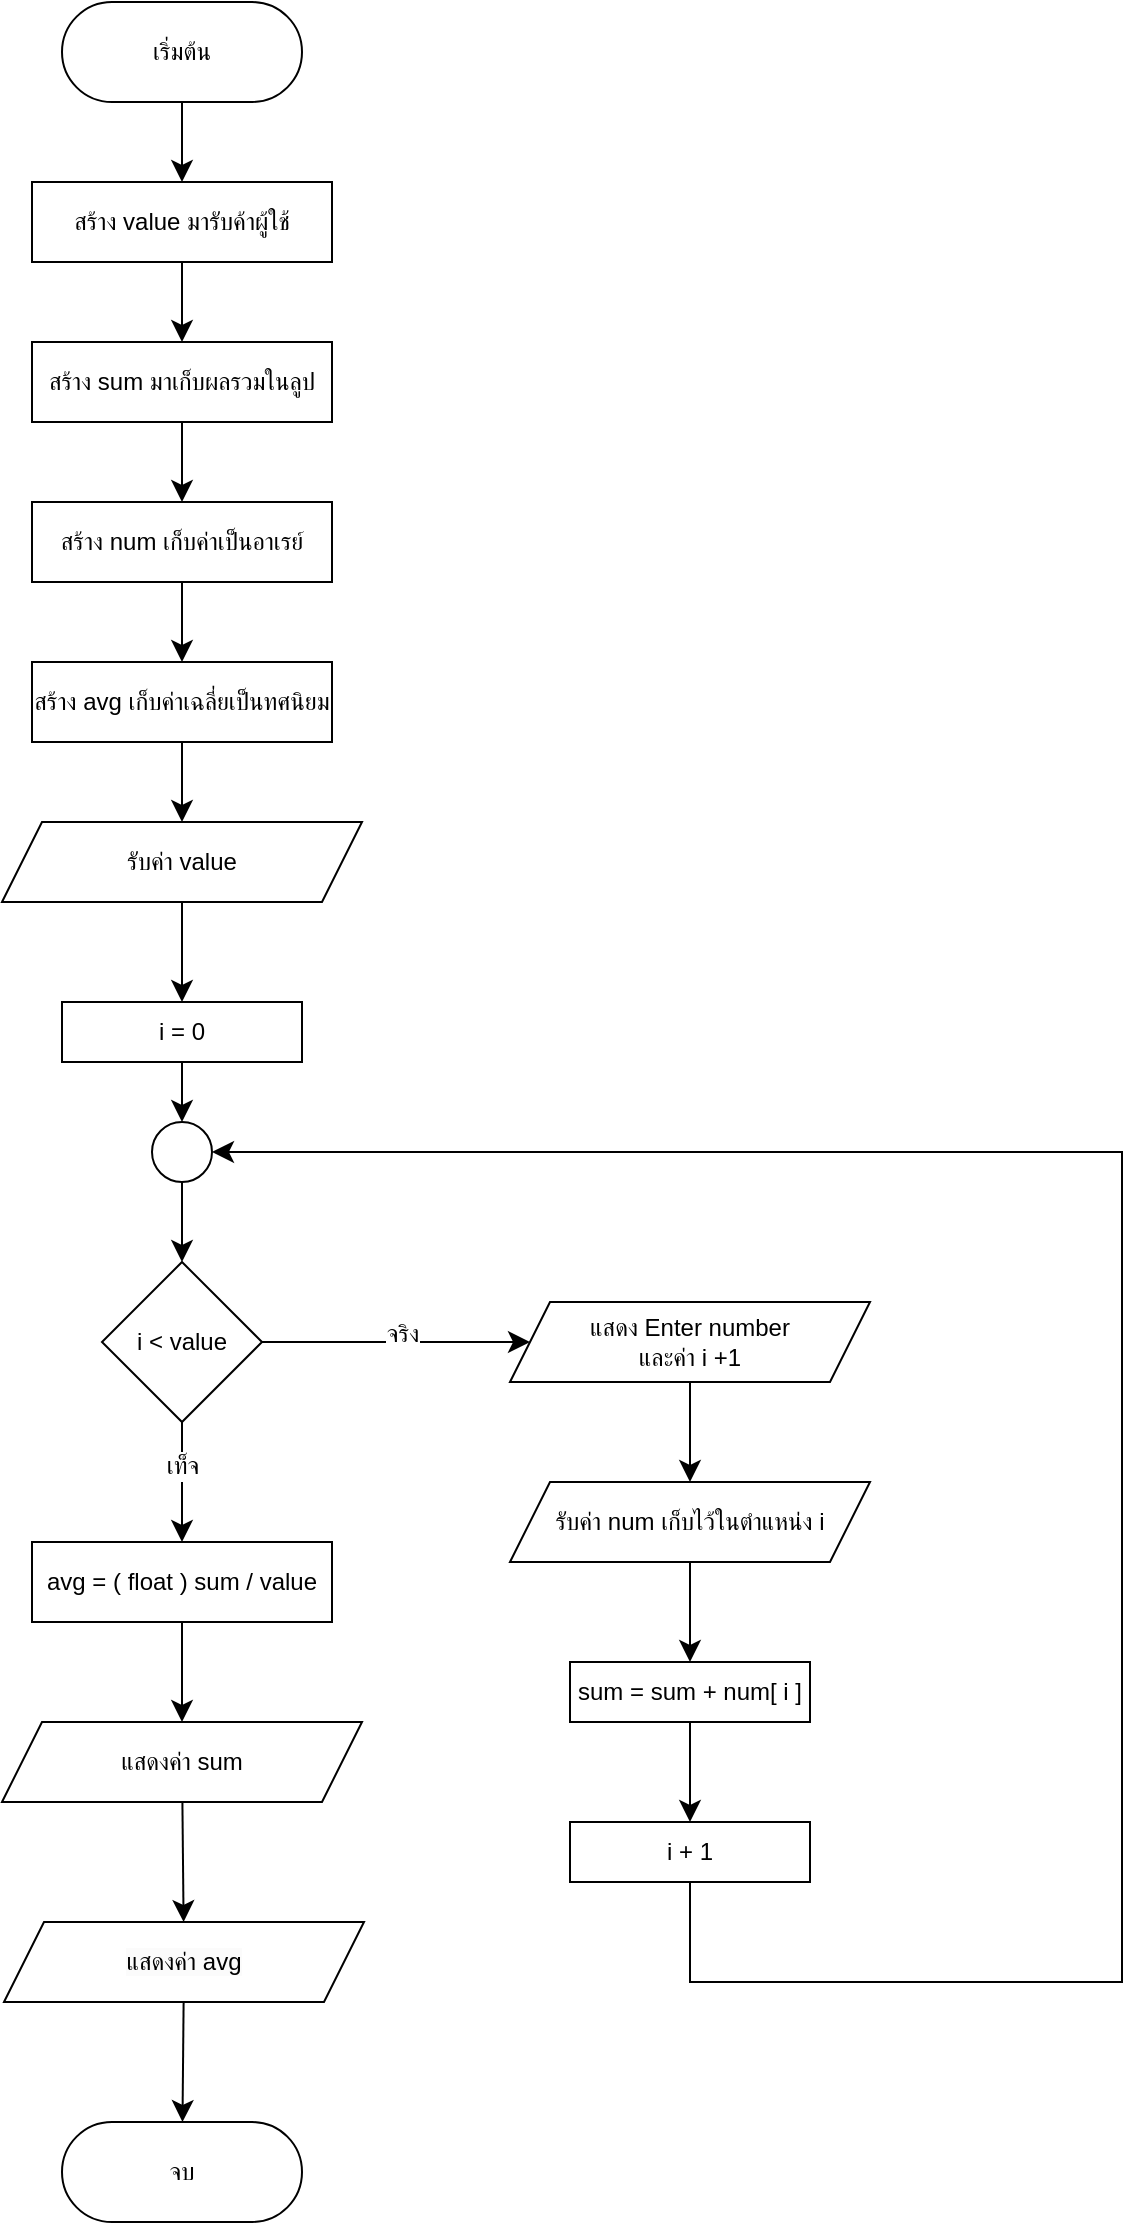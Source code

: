 <mxfile version="25.0.3">
  <diagram name="หน้า-1" id="op5KAp0KRE8NkX5L69Sa">
    <mxGraphModel dx="807" dy="815" grid="1" gridSize="10" guides="1" tooltips="1" connect="1" arrows="1" fold="1" page="1" pageScale="1" pageWidth="827" pageHeight="1169" math="0" shadow="0">
      <root>
        <mxCell id="0" />
        <mxCell id="1" parent="0" />
        <mxCell id="hztvCsiQBSSxoYdSa1Fd-7" value="" style="edgeStyle=none;curved=1;orthogonalLoop=1;jettySize=auto;html=1;fontSize=12;startSize=8;endSize=8;" edge="1" parent="1" source="hztvCsiQBSSxoYdSa1Fd-5" target="hztvCsiQBSSxoYdSa1Fd-6">
          <mxGeometry relative="1" as="geometry" />
        </mxCell>
        <mxCell id="hztvCsiQBSSxoYdSa1Fd-5" value="เริ่มต้น" style="rounded=1;whiteSpace=wrap;html=1;arcSize=50;" vertex="1" parent="1">
          <mxGeometry x="190" y="10" width="120" height="50" as="geometry" />
        </mxCell>
        <mxCell id="hztvCsiQBSSxoYdSa1Fd-9" value="" style="edgeStyle=none;curved=1;orthogonalLoop=1;jettySize=auto;html=1;fontSize=12;startSize=8;endSize=8;" edge="1" parent="1" source="hztvCsiQBSSxoYdSa1Fd-6" target="hztvCsiQBSSxoYdSa1Fd-8">
          <mxGeometry relative="1" as="geometry" />
        </mxCell>
        <mxCell id="hztvCsiQBSSxoYdSa1Fd-6" value="สร้าง value มารับค้าผู้ใช้" style="rounded=0;whiteSpace=wrap;html=1;" vertex="1" parent="1">
          <mxGeometry x="175" y="100" width="150" height="40" as="geometry" />
        </mxCell>
        <mxCell id="hztvCsiQBSSxoYdSa1Fd-13" style="edgeStyle=none;curved=1;orthogonalLoop=1;jettySize=auto;html=1;exitX=0.5;exitY=1;exitDx=0;exitDy=0;entryX=0.5;entryY=0;entryDx=0;entryDy=0;fontSize=12;startSize=8;endSize=8;" edge="1" parent="1" source="hztvCsiQBSSxoYdSa1Fd-8" target="hztvCsiQBSSxoYdSa1Fd-12">
          <mxGeometry relative="1" as="geometry" />
        </mxCell>
        <mxCell id="hztvCsiQBSSxoYdSa1Fd-8" value="สร้าง sum มาเก็บผลรวมในลูป" style="rounded=0;whiteSpace=wrap;html=1;" vertex="1" parent="1">
          <mxGeometry x="175" y="180" width="150" height="40" as="geometry" />
        </mxCell>
        <mxCell id="hztvCsiQBSSxoYdSa1Fd-15" style="edgeStyle=none;curved=1;orthogonalLoop=1;jettySize=auto;html=1;exitX=0.5;exitY=1;exitDx=0;exitDy=0;entryX=0.5;entryY=0;entryDx=0;entryDy=0;fontSize=12;startSize=8;endSize=8;" edge="1" parent="1" source="hztvCsiQBSSxoYdSa1Fd-12" target="hztvCsiQBSSxoYdSa1Fd-14">
          <mxGeometry relative="1" as="geometry" />
        </mxCell>
        <mxCell id="hztvCsiQBSSxoYdSa1Fd-12" value="สร้าง num เก็บค่าเป็นอาเรย์" style="rounded=0;whiteSpace=wrap;html=1;" vertex="1" parent="1">
          <mxGeometry x="175" y="260" width="150" height="40" as="geometry" />
        </mxCell>
        <mxCell id="hztvCsiQBSSxoYdSa1Fd-17" style="edgeStyle=none;curved=1;orthogonalLoop=1;jettySize=auto;html=1;exitX=0.5;exitY=1;exitDx=0;exitDy=0;entryX=0.5;entryY=0;entryDx=0;entryDy=0;fontSize=12;startSize=8;endSize=8;" edge="1" parent="1" source="hztvCsiQBSSxoYdSa1Fd-14" target="hztvCsiQBSSxoYdSa1Fd-16">
          <mxGeometry relative="1" as="geometry" />
        </mxCell>
        <mxCell id="hztvCsiQBSSxoYdSa1Fd-14" value="สร้าง avg เก็บค่าเฉลี่ยเป็นทศนิยม" style="rounded=0;whiteSpace=wrap;html=1;" vertex="1" parent="1">
          <mxGeometry x="175" y="340" width="150" height="40" as="geometry" />
        </mxCell>
        <mxCell id="hztvCsiQBSSxoYdSa1Fd-19" value="" style="edgeStyle=none;curved=1;orthogonalLoop=1;jettySize=auto;html=1;fontSize=12;startSize=8;endSize=8;" edge="1" parent="1" source="hztvCsiQBSSxoYdSa1Fd-22" target="hztvCsiQBSSxoYdSa1Fd-18">
          <mxGeometry relative="1" as="geometry" />
        </mxCell>
        <mxCell id="hztvCsiQBSSxoYdSa1Fd-16" value="รับค่า value" style="shape=parallelogram;perimeter=parallelogramPerimeter;whiteSpace=wrap;html=1;fixedSize=1;" vertex="1" parent="1">
          <mxGeometry x="160" y="420" width="180" height="40" as="geometry" />
        </mxCell>
        <mxCell id="hztvCsiQBSSxoYdSa1Fd-25" value="" style="edgeStyle=none;curved=1;orthogonalLoop=1;jettySize=auto;html=1;fontSize=12;startSize=8;endSize=8;" edge="1" parent="1" source="hztvCsiQBSSxoYdSa1Fd-18" target="hztvCsiQBSSxoYdSa1Fd-24">
          <mxGeometry relative="1" as="geometry" />
        </mxCell>
        <mxCell id="hztvCsiQBSSxoYdSa1Fd-26" value="เท็จ" style="edgeLabel;html=1;align=center;verticalAlign=middle;resizable=0;points=[];fontSize=12;" vertex="1" connectable="0" parent="hztvCsiQBSSxoYdSa1Fd-25">
          <mxGeometry x="-0.273" relative="1" as="geometry">
            <mxPoint as="offset" />
          </mxGeometry>
        </mxCell>
        <mxCell id="hztvCsiQBSSxoYdSa1Fd-34" value="" style="edgeStyle=none;curved=1;orthogonalLoop=1;jettySize=auto;html=1;fontSize=12;startSize=8;endSize=8;" edge="1" parent="1" source="hztvCsiQBSSxoYdSa1Fd-18" target="hztvCsiQBSSxoYdSa1Fd-33">
          <mxGeometry relative="1" as="geometry" />
        </mxCell>
        <mxCell id="hztvCsiQBSSxoYdSa1Fd-43" value="จริง" style="edgeLabel;html=1;align=center;verticalAlign=middle;resizable=0;points=[];fontSize=12;" vertex="1" connectable="0" parent="hztvCsiQBSSxoYdSa1Fd-34">
          <mxGeometry x="0.036" y="4" relative="1" as="geometry">
            <mxPoint as="offset" />
          </mxGeometry>
        </mxCell>
        <mxCell id="hztvCsiQBSSxoYdSa1Fd-18" value="i &lt; value" style="rhombus;whiteSpace=wrap;html=1;" vertex="1" parent="1">
          <mxGeometry x="210" y="640" width="80" height="80" as="geometry" />
        </mxCell>
        <mxCell id="hztvCsiQBSSxoYdSa1Fd-21" value="" style="edgeStyle=none;curved=1;orthogonalLoop=1;jettySize=auto;html=1;fontSize=12;startSize=8;endSize=8;" edge="1" parent="1" source="hztvCsiQBSSxoYdSa1Fd-16" target="hztvCsiQBSSxoYdSa1Fd-20">
          <mxGeometry relative="1" as="geometry">
            <mxPoint x="250" y="460" as="sourcePoint" />
            <mxPoint x="250" y="585" as="targetPoint" />
          </mxGeometry>
        </mxCell>
        <mxCell id="hztvCsiQBSSxoYdSa1Fd-20" value="i = 0" style="rounded=0;whiteSpace=wrap;html=1;" vertex="1" parent="1">
          <mxGeometry x="190" y="510" width="120" height="30" as="geometry" />
        </mxCell>
        <mxCell id="hztvCsiQBSSxoYdSa1Fd-23" value="" style="edgeStyle=none;curved=1;orthogonalLoop=1;jettySize=auto;html=1;fontSize=12;startSize=8;endSize=8;" edge="1" parent="1" source="hztvCsiQBSSxoYdSa1Fd-20" target="hztvCsiQBSSxoYdSa1Fd-22">
          <mxGeometry relative="1" as="geometry">
            <mxPoint x="250" y="540" as="sourcePoint" />
            <mxPoint x="250" y="640" as="targetPoint" />
          </mxGeometry>
        </mxCell>
        <mxCell id="hztvCsiQBSSxoYdSa1Fd-22" value="" style="ellipse;whiteSpace=wrap;html=1;aspect=fixed;" vertex="1" parent="1">
          <mxGeometry x="235" y="570" width="30" height="30" as="geometry" />
        </mxCell>
        <mxCell id="hztvCsiQBSSxoYdSa1Fd-29" value="" style="edgeStyle=none;curved=1;orthogonalLoop=1;jettySize=auto;html=1;fontSize=12;startSize=8;endSize=8;" edge="1" parent="1" source="hztvCsiQBSSxoYdSa1Fd-27" target="hztvCsiQBSSxoYdSa1Fd-28">
          <mxGeometry relative="1" as="geometry" />
        </mxCell>
        <mxCell id="hztvCsiQBSSxoYdSa1Fd-24" value="avg = ( float ) sum / value" style="rounded=0;whiteSpace=wrap;html=1;" vertex="1" parent="1">
          <mxGeometry x="175" y="780" width="150" height="40" as="geometry" />
        </mxCell>
        <mxCell id="hztvCsiQBSSxoYdSa1Fd-32" value="" style="edgeStyle=none;curved=1;orthogonalLoop=1;jettySize=auto;html=1;fontSize=12;startSize=8;endSize=8;" edge="1" parent="1" source="hztvCsiQBSSxoYdSa1Fd-28" target="hztvCsiQBSSxoYdSa1Fd-31">
          <mxGeometry relative="1" as="geometry" />
        </mxCell>
        <mxCell id="hztvCsiQBSSxoYdSa1Fd-28" value="&lt;span style=&quot;color: rgb(0, 0, 0); font-family: Helvetica; font-size: 12px; font-style: normal; font-variant-ligatures: normal; font-variant-caps: normal; font-weight: 400; letter-spacing: normal; orphans: 2; text-align: center; text-indent: 0px; text-transform: none; widows: 2; word-spacing: 0px; -webkit-text-stroke-width: 0px; white-space: normal; background-color: rgb(251, 251, 251); text-decoration-thickness: initial; text-decoration-style: initial; text-decoration-color: initial; display: inline !important; float: none;&quot;&gt;แสดงค่า avg&lt;/span&gt;" style="shape=parallelogram;perimeter=parallelogramPerimeter;whiteSpace=wrap;html=1;fixedSize=1;" vertex="1" parent="1">
          <mxGeometry x="161" y="970" width="180" height="40" as="geometry" />
        </mxCell>
        <mxCell id="hztvCsiQBSSxoYdSa1Fd-30" value="" style="edgeStyle=none;curved=1;orthogonalLoop=1;jettySize=auto;html=1;fontSize=12;startSize=8;endSize=8;" edge="1" parent="1" source="hztvCsiQBSSxoYdSa1Fd-24" target="hztvCsiQBSSxoYdSa1Fd-27">
          <mxGeometry relative="1" as="geometry">
            <mxPoint x="250" y="820" as="sourcePoint" />
            <mxPoint x="250" y="970" as="targetPoint" />
          </mxGeometry>
        </mxCell>
        <mxCell id="hztvCsiQBSSxoYdSa1Fd-27" value="แสดงค่า sum" style="shape=parallelogram;perimeter=parallelogramPerimeter;whiteSpace=wrap;html=1;fixedSize=1;" vertex="1" parent="1">
          <mxGeometry x="160" y="870" width="180" height="40" as="geometry" />
        </mxCell>
        <mxCell id="hztvCsiQBSSxoYdSa1Fd-31" value="จบ" style="rounded=1;whiteSpace=wrap;html=1;arcSize=50;" vertex="1" parent="1">
          <mxGeometry x="190" y="1070" width="120" height="50" as="geometry" />
        </mxCell>
        <mxCell id="hztvCsiQBSSxoYdSa1Fd-36" value="" style="edgeStyle=none;curved=1;orthogonalLoop=1;jettySize=auto;html=1;fontSize=12;startSize=8;endSize=8;" edge="1" parent="1" source="hztvCsiQBSSxoYdSa1Fd-33" target="hztvCsiQBSSxoYdSa1Fd-35">
          <mxGeometry relative="1" as="geometry" />
        </mxCell>
        <mxCell id="hztvCsiQBSSxoYdSa1Fd-33" value="แสดง Enter number&lt;div&gt;และค่า i +1&lt;/div&gt;" style="shape=parallelogram;perimeter=parallelogramPerimeter;whiteSpace=wrap;html=1;fixedSize=1;" vertex="1" parent="1">
          <mxGeometry x="414" y="660" width="180" height="40" as="geometry" />
        </mxCell>
        <mxCell id="hztvCsiQBSSxoYdSa1Fd-38" style="edgeStyle=none;curved=1;orthogonalLoop=1;jettySize=auto;html=1;exitX=0.5;exitY=1;exitDx=0;exitDy=0;entryX=0.5;entryY=0;entryDx=0;entryDy=0;fontSize=12;startSize=8;endSize=8;" edge="1" parent="1" source="hztvCsiQBSSxoYdSa1Fd-35" target="hztvCsiQBSSxoYdSa1Fd-37">
          <mxGeometry relative="1" as="geometry" />
        </mxCell>
        <mxCell id="hztvCsiQBSSxoYdSa1Fd-35" value="รับค่า num เก็บไว้ในตำแหน่ง i" style="shape=parallelogram;perimeter=parallelogramPerimeter;whiteSpace=wrap;html=1;fixedSize=1;" vertex="1" parent="1">
          <mxGeometry x="414" y="750" width="180" height="40" as="geometry" />
        </mxCell>
        <mxCell id="hztvCsiQBSSxoYdSa1Fd-40" style="edgeStyle=none;curved=1;orthogonalLoop=1;jettySize=auto;html=1;exitX=0.5;exitY=1;exitDx=0;exitDy=0;entryX=0.5;entryY=0;entryDx=0;entryDy=0;fontSize=12;startSize=8;endSize=8;" edge="1" parent="1" source="hztvCsiQBSSxoYdSa1Fd-37" target="hztvCsiQBSSxoYdSa1Fd-39">
          <mxGeometry relative="1" as="geometry" />
        </mxCell>
        <mxCell id="hztvCsiQBSSxoYdSa1Fd-37" value="sum = sum + num[ i ]" style="rounded=0;whiteSpace=wrap;html=1;" vertex="1" parent="1">
          <mxGeometry x="444" y="840" width="120" height="30" as="geometry" />
        </mxCell>
        <mxCell id="hztvCsiQBSSxoYdSa1Fd-41" style="edgeStyle=orthogonalEdgeStyle;orthogonalLoop=1;jettySize=auto;html=1;exitX=0.5;exitY=1;exitDx=0;exitDy=0;entryX=1;entryY=0.5;entryDx=0;entryDy=0;fontSize=12;startSize=8;endSize=8;rounded=0;curved=0;" edge="1" parent="1" source="hztvCsiQBSSxoYdSa1Fd-39" target="hztvCsiQBSSxoYdSa1Fd-22">
          <mxGeometry relative="1" as="geometry">
            <Array as="points">
              <mxPoint x="504" y="1000" />
              <mxPoint x="720" y="1000" />
              <mxPoint x="720" y="585" />
            </Array>
          </mxGeometry>
        </mxCell>
        <mxCell id="hztvCsiQBSSxoYdSa1Fd-39" value="i + 1" style="rounded=0;whiteSpace=wrap;html=1;" vertex="1" parent="1">
          <mxGeometry x="444" y="920" width="120" height="30" as="geometry" />
        </mxCell>
      </root>
    </mxGraphModel>
  </diagram>
</mxfile>
